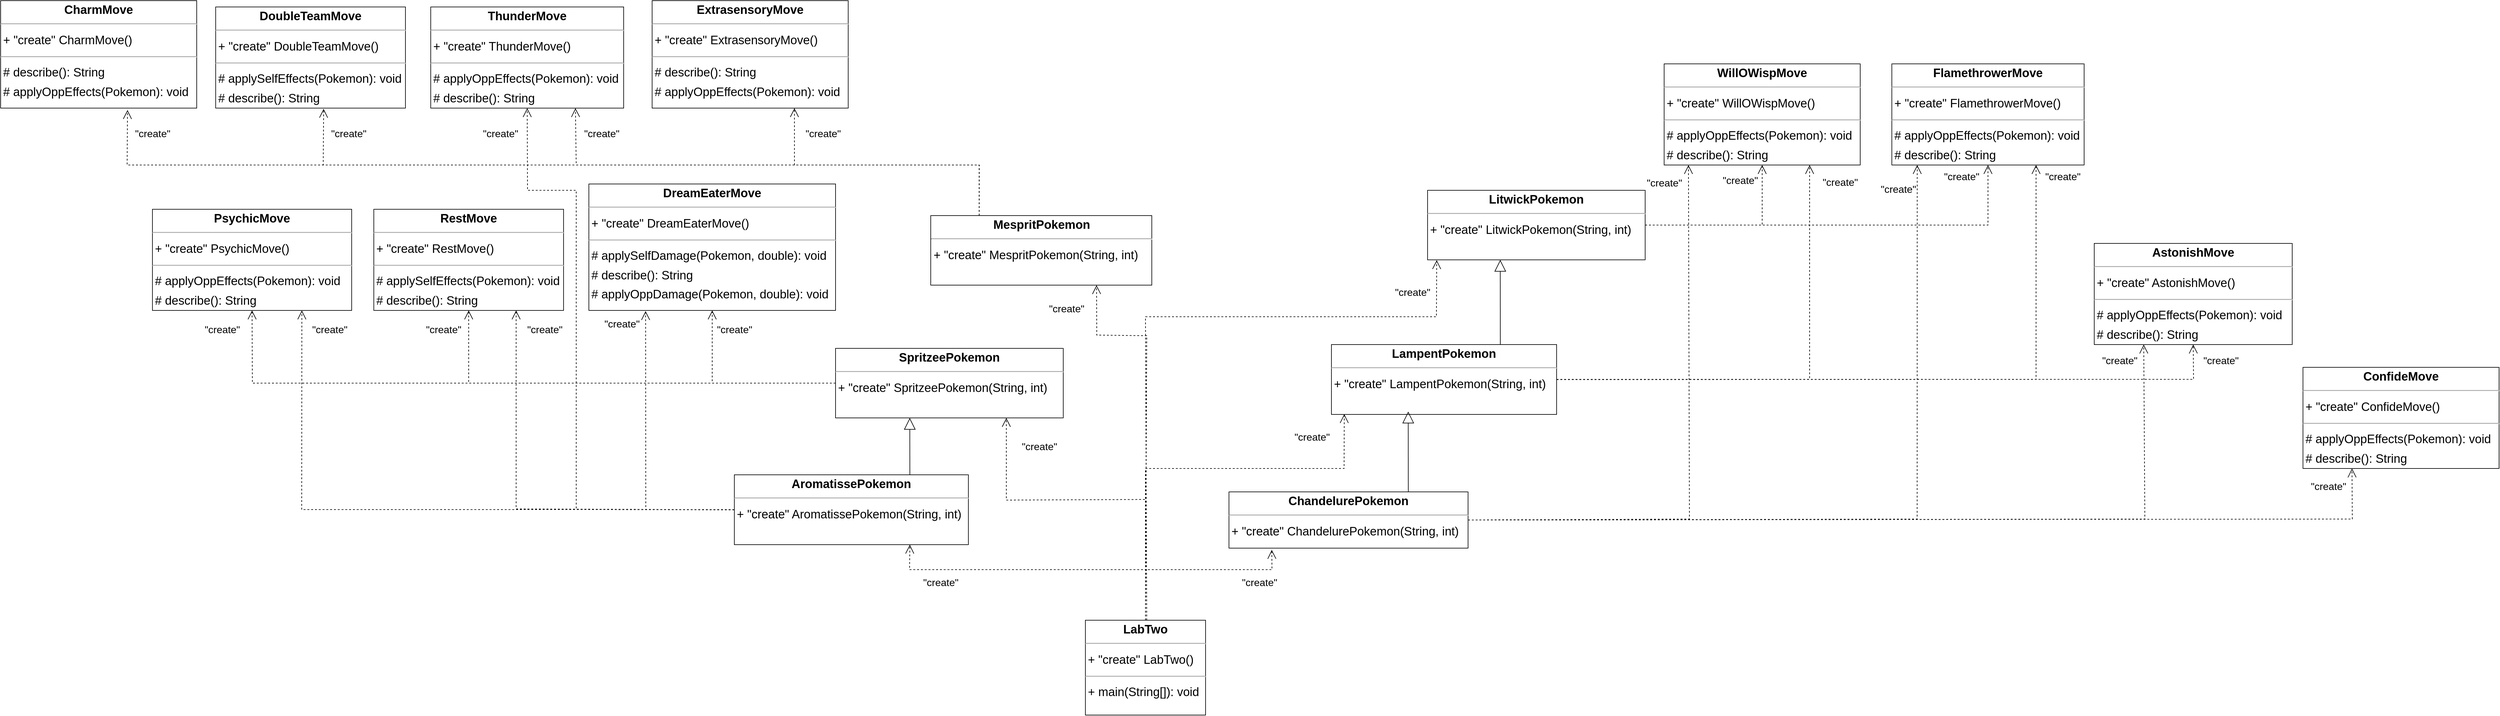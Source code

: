 <mxfile version="20.3.0" type="device"><diagram id="j3qVQxaj4g5ISluWk4S-" name="uml-lab2"><mxGraphModel dx="2049" dy="94" grid="0" gridSize="10" guides="1" tooltips="1" connect="1" arrows="1" fold="1" page="0" pageScale="1" pageWidth="1100" pageHeight="850" background="none" math="0" shadow="0"><root><mxCell id="0"/><mxCell id="1" parent="0"/><mxCell id="node15" value="&lt;p style=&quot;margin: 4px 0px 0px; text-align: center; font-size: 19px;&quot;&gt;&lt;b style=&quot;font-size: 19px;&quot;&gt;AromatissePokemon&lt;/b&gt;&lt;/p&gt;&lt;hr style=&quot;font-size: 19px;&quot;&gt;&lt;p style=&quot;margin: 0px 0px 0px 4px; line-height: 1.6; font-size: 19px;&quot;&gt;+ &quot;create&quot; AromatissePokemon(String, int)&lt;/p&gt;" style="verticalAlign=top;align=left;overflow=fill;fontSize=19;fontFamily=Helvetica;html=1;rounded=0;shadow=0;comic=0;labelBackgroundColor=none;strokeWidth=1;" parent="1" vertex="1"><mxGeometry x="3370" y="3210" width="370" height="110.5" as="geometry"/></mxCell><mxCell id="node3" value="&lt;p style=&quot;margin: 4px 0px 0px; text-align: center; font-size: 19px;&quot;&gt;&lt;b style=&quot;font-size: 19px;&quot;&gt;AstonishMove&lt;/b&gt;&lt;/p&gt;&lt;hr style=&quot;font-size: 19px;&quot;&gt;&lt;p style=&quot;margin: 0px 0px 0px 4px; line-height: 1.6; font-size: 19px;&quot;&gt;+ &quot;create&quot; AstonishMove()&lt;/p&gt;&lt;hr style=&quot;font-size: 19px;&quot;&gt;&lt;p style=&quot;margin: 0px 0px 0px 4px; line-height: 1.6; font-size: 19px;&quot;&gt;# applyOppEffects(Pokemon): void&lt;br style=&quot;font-size: 19px;&quot;&gt;# describe(): String&lt;/p&gt;" style="verticalAlign=top;align=left;overflow=fill;fontSize=19;fontFamily=Helvetica;html=1;rounded=0;shadow=0;comic=0;labelBackgroundColor=none;strokeWidth=1;" parent="1" vertex="1"><mxGeometry x="5520" y="2844" width="313" height="160" as="geometry"/></mxCell><mxCell id="node17" value="&lt;p style=&quot;margin: 4px 0px 0px; text-align: center; font-size: 19px;&quot;&gt;&lt;b style=&quot;font-size: 19px;&quot;&gt;ChandelurePokemon&lt;/b&gt;&lt;/p&gt;&lt;hr style=&quot;font-size: 19px;&quot;&gt;&lt;p style=&quot;margin: 0px 0px 0px 4px; line-height: 1.6; font-size: 19px;&quot;&gt;+ &quot;create&quot; ChandelurePokemon(String, int)&lt;/p&gt;" style="verticalAlign=top;align=left;overflow=fill;fontSize=19;fontFamily=Helvetica;html=1;rounded=0;shadow=0;comic=0;labelBackgroundColor=none;strokeWidth=1;" parent="1" vertex="1"><mxGeometry x="4152" y="3237" width="378" height="89" as="geometry"/></mxCell><mxCell id="node0" value="&lt;p style=&quot;margin: 4px 0px 0px; text-align: center; font-size: 19px;&quot;&gt;&lt;b style=&quot;font-size: 19px;&quot;&gt;CharmMove&lt;/b&gt;&lt;/p&gt;&lt;hr style=&quot;font-size: 19px;&quot;&gt;&lt;p style=&quot;margin: 0px 0px 0px 4px; line-height: 1.6; font-size: 19px;&quot;&gt;+ &quot;create&quot; CharmMove()&lt;/p&gt;&lt;hr style=&quot;font-size: 19px;&quot;&gt;&lt;p style=&quot;margin: 0px 0px 0px 4px; line-height: 1.6; font-size: 19px;&quot;&gt;# describe(): String&lt;br style=&quot;font-size: 19px;&quot;&gt;# applyOppEffects(Pokemon): void&lt;/p&gt;" style="verticalAlign=top;align=left;overflow=fill;fontSize=19;fontFamily=Helvetica;html=1;rounded=0;shadow=0;comic=0;labelBackgroundColor=none;strokeWidth=1;" parent="1" vertex="1"><mxGeometry x="2210" y="2460" width="310" height="170" as="geometry"/></mxCell><mxCell id="node16" value="&lt;p style=&quot;margin: 4px 0px 0px; text-align: center; font-size: 19px;&quot;&gt;&lt;b style=&quot;font-size: 19px;&quot;&gt;ConfideMove&lt;/b&gt;&lt;/p&gt;&lt;hr style=&quot;font-size: 19px;&quot;&gt;&lt;p style=&quot;margin: 0px 0px 0px 4px; line-height: 1.6; font-size: 19px;&quot;&gt;+ &quot;create&quot; ConfideMove()&lt;/p&gt;&lt;hr style=&quot;font-size: 19px;&quot;&gt;&lt;p style=&quot;margin: 0px 0px 0px 4px; line-height: 1.6; font-size: 19px;&quot;&gt;# applyOppEffects(Pokemon): void&lt;br style=&quot;font-size: 19px;&quot;&gt;# describe(): String&lt;/p&gt;" style="verticalAlign=top;align=left;overflow=fill;fontSize=19;fontFamily=Helvetica;html=1;rounded=0;shadow=0;comic=0;labelBackgroundColor=none;strokeWidth=1;" parent="1" vertex="1"><mxGeometry x="5850" y="3040" width="310" height="160" as="geometry"/></mxCell><mxCell id="node13" value="&lt;p style=&quot;margin: 4px 0px 0px; text-align: center; font-size: 19px;&quot;&gt;&lt;b style=&quot;font-size: 19px;&quot;&gt;DoubleTeamMove&lt;/b&gt;&lt;/p&gt;&lt;hr style=&quot;font-size: 19px;&quot;&gt;&lt;p style=&quot;margin: 0px 0px 0px 4px; line-height: 1.6; font-size: 19px;&quot;&gt;+ &quot;create&quot; DoubleTeamMove()&lt;/p&gt;&lt;hr style=&quot;font-size: 19px;&quot;&gt;&lt;p style=&quot;margin: 0px 0px 0px 4px; line-height: 1.6; font-size: 19px;&quot;&gt;# applySelfEffects(Pokemon): void&lt;br style=&quot;font-size: 19px;&quot;&gt;# describe(): String&lt;/p&gt;" style="verticalAlign=top;align=left;overflow=fill;fontSize=19;fontFamily=Helvetica;html=1;rounded=0;shadow=0;comic=0;labelBackgroundColor=none;strokeWidth=1;" parent="1" vertex="1"><mxGeometry x="2550" y="2470" width="300" height="160" as="geometry"/></mxCell><mxCell id="node9" value="&lt;p style=&quot;margin: 4px 0px 0px; text-align: center; font-size: 19px;&quot;&gt;&lt;b style=&quot;font-size: 19px;&quot;&gt;DreamEaterMove&lt;/b&gt;&lt;/p&gt;&lt;hr style=&quot;font-size: 19px;&quot;&gt;&lt;p style=&quot;margin: 0px 0px 0px 4px; line-height: 1.6; font-size: 19px;&quot;&gt;+ &quot;create&quot; DreamEaterMove()&lt;/p&gt;&lt;hr style=&quot;font-size: 19px;&quot;&gt;&lt;p style=&quot;margin: 0px 0px 0px 4px; line-height: 1.6; font-size: 19px;&quot;&gt;# applySelfDamage(Pokemon, double): void&lt;br style=&quot;font-size: 19px;&quot;&gt;# describe(): String&lt;br style=&quot;font-size: 19px;&quot;&gt;# applyOppDamage(Pokemon, double): void&lt;/p&gt;" style="verticalAlign=top;align=left;overflow=fill;fontSize=19;fontFamily=Helvetica;html=1;rounded=0;shadow=0;comic=0;labelBackgroundColor=none;strokeWidth=1;" parent="1" vertex="1"><mxGeometry x="3140" y="2750" width="390" height="200" as="geometry"/></mxCell><mxCell id="node5" value="&lt;p style=&quot;margin: 4px 0px 0px; text-align: center; font-size: 19px;&quot;&gt;&lt;b style=&quot;font-size: 19px;&quot;&gt;ExtrasensoryMove&lt;/b&gt;&lt;/p&gt;&lt;hr style=&quot;font-size: 19px;&quot;&gt;&lt;p style=&quot;margin: 0px 0px 0px 4px; line-height: 1.6; font-size: 19px;&quot;&gt;+ &quot;create&quot; ExtrasensoryMove()&lt;/p&gt;&lt;hr style=&quot;font-size: 19px;&quot;&gt;&lt;p style=&quot;margin: 0px 0px 0px 4px; line-height: 1.6; font-size: 19px;&quot;&gt;# describe(): String&lt;br style=&quot;font-size: 19px;&quot;&gt;# applyOppEffects(Pokemon): void&lt;/p&gt;" style="verticalAlign=top;align=left;overflow=fill;fontSize=19;fontFamily=Helvetica;html=1;rounded=0;shadow=0;comic=0;labelBackgroundColor=none;strokeWidth=1;" parent="1" vertex="1"><mxGeometry x="3240" y="2460" width="310" height="170" as="geometry"/></mxCell><mxCell id="node4" value="&lt;p style=&quot;margin: 4px 0px 0px; text-align: center; font-size: 19px;&quot;&gt;&lt;b style=&quot;font-size: 19px;&quot;&gt;FlamethrowerMove&lt;/b&gt;&lt;/p&gt;&lt;hr style=&quot;font-size: 19px;&quot;&gt;&lt;p style=&quot;margin: 0px 0px 0px 4px; line-height: 1.6; font-size: 19px;&quot;&gt;+ &quot;create&quot; FlamethrowerMove()&lt;/p&gt;&lt;hr style=&quot;font-size: 19px;&quot;&gt;&lt;p style=&quot;margin: 0px 0px 0px 4px; line-height: 1.6; font-size: 19px;&quot;&gt;# applyOppEffects(Pokemon): void&lt;br style=&quot;font-size: 19px;&quot;&gt;# describe(): String&lt;/p&gt;" style="verticalAlign=top;align=left;overflow=fill;fontSize=19;fontFamily=Helvetica;html=1;rounded=0;shadow=0;comic=0;labelBackgroundColor=none;strokeWidth=1;" parent="1" vertex="1"><mxGeometry x="5200" y="2560" width="304" height="160" as="geometry"/></mxCell><mxCell id="node6" value="&lt;p style=&quot;margin: 4px 0px 0px; text-align: center; font-size: 19px;&quot;&gt;&lt;b style=&quot;font-size: 19px;&quot;&gt;LabTwo&lt;/b&gt;&lt;/p&gt;&lt;hr style=&quot;font-size: 19px;&quot;&gt;&lt;p style=&quot;margin: 0px 0px 0px 4px; line-height: 1.6; font-size: 19px;&quot;&gt;+ &quot;create&quot; LabTwo()&lt;/p&gt;&lt;hr style=&quot;font-size: 19px;&quot;&gt;&lt;p style=&quot;margin: 0px 0px 0px 4px; line-height: 1.6; font-size: 19px;&quot;&gt;+ main(String[]): void&lt;/p&gt;" style="verticalAlign=top;align=left;overflow=fill;fontSize=19;fontFamily=Helvetica;html=1;rounded=0;shadow=0;comic=0;labelBackgroundColor=none;strokeWidth=1;" parent="1" vertex="1"><mxGeometry x="3925" y="3440" width="190" height="150" as="geometry"/></mxCell><mxCell id="node7" value="&lt;p style=&quot;margin: 4px 0px 0px; text-align: center; font-size: 19px;&quot;&gt;&lt;b style=&quot;font-size: 19px;&quot;&gt;LampentPokemon&lt;/b&gt;&lt;/p&gt;&lt;hr style=&quot;font-size: 19px;&quot;&gt;&lt;p style=&quot;margin: 0px 0px 0px 4px; line-height: 1.6; font-size: 19px;&quot;&gt;+ &quot;create&quot; LampentPokemon(String, int)&lt;/p&gt;" style="verticalAlign=top;align=left;overflow=fill;fontSize=19;fontFamily=Helvetica;html=1;rounded=0;shadow=0;comic=0;labelBackgroundColor=none;strokeWidth=1;" parent="1" vertex="1"><mxGeometry x="4314" y="3004" width="356" height="110.5" as="geometry"/></mxCell><mxCell id="node1" value="&lt;p style=&quot;margin: 4px 0px 0px; text-align: center; font-size: 19px;&quot;&gt;&lt;b style=&quot;font-size: 19px;&quot;&gt;LitwickPokemon&lt;/b&gt;&lt;/p&gt;&lt;hr style=&quot;font-size: 19px;&quot;&gt;&lt;p style=&quot;margin: 0px 0px 0px 4px; line-height: 1.6; font-size: 19px;&quot;&gt;+ &quot;create&quot; LitwickPokemon(String, int)&lt;/p&gt;" style="verticalAlign=top;align=left;overflow=fill;fontSize=19;fontFamily=Helvetica;html=1;rounded=0;shadow=0;comic=0;labelBackgroundColor=none;strokeWidth=1;" parent="1" vertex="1"><mxGeometry x="4466" y="2760" width="344" height="110" as="geometry"/></mxCell><mxCell id="node12" value="&lt;p style=&quot;margin: 4px 0px 0px; text-align: center; font-size: 19px;&quot;&gt;&lt;b style=&quot;font-size: 19px;&quot;&gt;MespritPokemon&lt;/b&gt;&lt;/p&gt;&lt;hr style=&quot;font-size: 19px;&quot;&gt;&lt;p style=&quot;margin: 0px 0px 0px 4px; line-height: 1.6; font-size: 19px;&quot;&gt;+ &quot;create&quot; MespritPokemon(String, int)&lt;/p&gt;" style="verticalAlign=top;align=left;overflow=fill;fontSize=19;fontFamily=Helvetica;html=1;rounded=0;shadow=0;comic=0;labelBackgroundColor=none;strokeWidth=1;" parent="1" vertex="1"><mxGeometry x="3680.5" y="2800" width="349.5" height="110" as="geometry"/></mxCell><mxCell id="node10" value="&lt;p style=&quot;margin: 4px 0px 0px; text-align: center; font-size: 19px;&quot;&gt;&lt;b style=&quot;font-size: 19px;&quot;&gt;PsychicMove&lt;/b&gt;&lt;/p&gt;&lt;hr style=&quot;font-size: 19px;&quot;&gt;&lt;p style=&quot;margin: 0px 0px 0px 4px; line-height: 1.6; font-size: 19px;&quot;&gt;+ &quot;create&quot; PsychicMove()&lt;/p&gt;&lt;hr style=&quot;font-size: 19px;&quot;&gt;&lt;p style=&quot;margin: 0px 0px 0px 4px; line-height: 1.6; font-size: 19px;&quot;&gt;# applyOppEffects(Pokemon): void&lt;br style=&quot;font-size: 19px;&quot;&gt;# describe(): String&lt;/p&gt;" style="verticalAlign=top;align=left;overflow=fill;fontSize=19;fontFamily=Helvetica;html=1;rounded=0;shadow=0;comic=0;labelBackgroundColor=none;strokeWidth=1;" parent="1" vertex="1"><mxGeometry x="2450" y="2790" width="315" height="160" as="geometry"/></mxCell><mxCell id="node14" value="&lt;p style=&quot;margin: 4px 0px 0px; text-align: center; font-size: 19px;&quot;&gt;&lt;b style=&quot;font-size: 19px;&quot;&gt;RestMove&lt;/b&gt;&lt;/p&gt;&lt;hr style=&quot;font-size: 19px;&quot;&gt;&lt;p style=&quot;margin: 0px 0px 0px 4px; line-height: 1.6; font-size: 19px;&quot;&gt;+ &quot;create&quot; RestMove()&lt;/p&gt;&lt;hr style=&quot;font-size: 19px;&quot;&gt;&lt;p style=&quot;margin: 0px 0px 0px 4px; line-height: 1.6; font-size: 19px;&quot;&gt;# applySelfEffects(Pokemon): void&lt;br style=&quot;font-size: 19px;&quot;&gt;# describe(): String&lt;/p&gt;" style="verticalAlign=top;align=left;overflow=fill;fontSize=19;fontFamily=Helvetica;html=1;rounded=0;shadow=0;comic=0;labelBackgroundColor=none;strokeWidth=1;" parent="1" vertex="1"><mxGeometry x="2800" y="2790" width="300" height="160" as="geometry"/></mxCell><mxCell id="node8" value="&lt;p style=&quot;margin: 4px 0px 0px; text-align: center; font-size: 19px;&quot;&gt;&lt;b style=&quot;font-size: 19px;&quot;&gt;SpritzeePokemon&lt;/b&gt;&lt;/p&gt;&lt;hr style=&quot;font-size: 19px;&quot;&gt;&lt;p style=&quot;margin: 0px 0px 0px 4px; line-height: 1.6; font-size: 19px;&quot;&gt;+ &quot;create&quot; SpritzeePokemon(String, int)&lt;/p&gt;" style="verticalAlign=top;align=left;overflow=fill;fontSize=19;fontFamily=Helvetica;html=1;rounded=0;shadow=0;comic=0;labelBackgroundColor=none;strokeWidth=1;" parent="1" vertex="1"><mxGeometry x="3530" y="3010" width="360" height="110" as="geometry"/></mxCell><mxCell id="node11" value="&lt;p style=&quot;margin: 4px 0px 0px; text-align: center; font-size: 19px;&quot;&gt;&lt;b style=&quot;font-size: 19px;&quot;&gt;ThunderMove&lt;/b&gt;&lt;/p&gt;&lt;hr style=&quot;font-size: 19px;&quot;&gt;&lt;p style=&quot;margin: 0px 0px 0px 4px; line-height: 1.6; font-size: 19px;&quot;&gt;+ &quot;create&quot; ThunderMove()&lt;/p&gt;&lt;hr style=&quot;font-size: 19px;&quot;&gt;&lt;p style=&quot;margin: 0px 0px 0px 4px; line-height: 1.6; font-size: 19px;&quot;&gt;# applyOppEffects(Pokemon): void&lt;br style=&quot;font-size: 19px;&quot;&gt;# describe(): String&lt;/p&gt;" style="verticalAlign=top;align=left;overflow=fill;fontSize=19;fontFamily=Helvetica;html=1;rounded=0;shadow=0;comic=0;labelBackgroundColor=none;strokeWidth=1;" parent="1" vertex="1"><mxGeometry x="2890" y="2470" width="305" height="160" as="geometry"/></mxCell><mxCell id="node2" value="&lt;p style=&quot;margin: 4px 0px 0px; text-align: center; font-size: 19px;&quot;&gt;&lt;b style=&quot;font-size: 19px;&quot;&gt;WillOWispMove&lt;/b&gt;&lt;/p&gt;&lt;hr style=&quot;font-size: 19px;&quot;&gt;&lt;p style=&quot;margin: 0px 0px 0px 4px; line-height: 1.6; font-size: 19px;&quot;&gt;+ &quot;create&quot; WillOWispMove()&lt;/p&gt;&lt;hr style=&quot;font-size: 19px;&quot;&gt;&lt;p style=&quot;margin: 0px 0px 0px 4px; line-height: 1.6; font-size: 19px;&quot;&gt;# applyOppEffects(Pokemon): void&lt;br style=&quot;font-size: 19px;&quot;&gt;# describe(): String&lt;/p&gt;" style="verticalAlign=top;align=left;overflow=fill;fontSize=19;fontFamily=Helvetica;html=1;rounded=0;shadow=0;comic=0;labelBackgroundColor=none;strokeWidth=1;" parent="1" vertex="1"><mxGeometry x="4840" y="2560" width="310" height="160" as="geometry"/></mxCell><mxCell id="6-LL40-l5UmrhYmppItI-8" value="" style="endArrow=block;endSize=16;endFill=0;html=1;rounded=0;fontSize=19;entryX=0.334;entryY=1;entryDx=0;entryDy=0;exitX=0.75;exitY=0;exitDx=0;exitDy=0;entryPerimeter=0;" parent="1" source="node7" target="node1" edge="1"><mxGeometry x="0.102" y="-69" width="160" relative="1" as="geometry"><mxPoint x="4541" y="3000" as="sourcePoint"/><mxPoint x="4615" y="2870" as="targetPoint"/><mxPoint y="1" as="offset"/></mxGeometry></mxCell><mxCell id="6-LL40-l5UmrhYmppItI-9" value="" style="endArrow=block;endSize=16;endFill=0;html=1;rounded=0;fontSize=19;exitX=0.75;exitY=0;exitDx=0;exitDy=0;entryX=0.341;entryY=0.959;entryDx=0;entryDy=0;shadow=0;entryPerimeter=0;" parent="1" source="node17" target="node7" edge="1"><mxGeometry x="-0.057" y="-46" width="160" relative="1" as="geometry"><mxPoint x="4520" y="3188.5" as="sourcePoint"/><mxPoint x="4520" y="3060" as="targetPoint"/><mxPoint as="offset"/></mxGeometry></mxCell><mxCell id="mIKqWKKQAWmBxDIokCe7-1" value="&lt;span style=&quot;font-size: 16px;&quot;&gt;&quot;create&quot;&lt;/span&gt;" style="endArrow=open;endSize=12;dashed=1;html=1;rounded=0;exitX=0.5;exitY=0;exitDx=0;exitDy=0;entryX=0.75;entryY=1;entryDx=0;entryDy=0;" edge="1" parent="1" source="node6" target="node8"><mxGeometry x="0.83" y="-52" width="160" relative="1" as="geometry"><mxPoint x="4070" y="3340" as="sourcePoint"/><mxPoint x="3720" y="3199" as="targetPoint"/><Array as="points"><mxPoint x="4020" y="3249"/><mxPoint x="3800" y="3250"/></Array><mxPoint y="-1" as="offset"/></mxGeometry></mxCell><mxCell id="mIKqWKKQAWmBxDIokCe7-2" value="" style="endArrow=block;endSize=16;endFill=0;html=1;rounded=0;fontSize=19;exitX=0.75;exitY=0;exitDx=0;exitDy=0;entryX=0.326;entryY=1;entryDx=0;entryDy=0;strokeColor=default;entryPerimeter=0;" edge="1" parent="1" source="node15" target="node8"><mxGeometry x="-0.003" y="-45" width="160" relative="1" as="geometry"><mxPoint x="3463" y="3150.0" as="sourcePoint"/><mxPoint x="3460.0" y="3040.0" as="targetPoint"/><mxPoint as="offset"/></mxGeometry></mxCell><mxCell id="mIKqWKKQAWmBxDIokCe7-3" value="&lt;span style=&quot;font-size: 16px;&quot;&gt;&quot;create&quot;&lt;/span&gt;" style="endArrow=open;endSize=12;dashed=1;html=1;rounded=0;entryX=0.75;entryY=1;entryDx=0;entryDy=0;exitX=0.5;exitY=0;exitDx=0;exitDy=0;" edge="1" parent="1" source="node6" target="node15"><mxGeometry x="0.64" y="20" width="160" relative="1" as="geometry"><mxPoint x="3974.5" y="3430" as="sourcePoint"/><mxPoint x="3702.0" y="3030.0" as="targetPoint"/><Array as="points"><mxPoint x="4020" y="3360"/><mxPoint x="3647" y="3360"/></Array><mxPoint as="offset"/></mxGeometry></mxCell><mxCell id="mIKqWKKQAWmBxDIokCe7-4" value="&lt;span style=&quot;font-size: 16px;&quot;&gt;&quot;create&quot;&lt;/span&gt;" style="endArrow=open;endSize=12;dashed=1;html=1;rounded=0;exitX=0.5;exitY=0;exitDx=0;exitDy=0;entryX=0.75;entryY=1;entryDx=0;entryDy=0;" edge="1" parent="1" source="node6" target="node12"><mxGeometry x="0.877" y="48" width="160" relative="1" as="geometry"><mxPoint x="4022.5" y="3360.0" as="sourcePoint"/><mxPoint x="3750" y="2920" as="targetPoint"/><Array as="points"><mxPoint x="4022" y="2990"/><mxPoint x="3943" y="2989"/></Array><mxPoint y="-1" as="offset"/></mxGeometry></mxCell><mxCell id="mIKqWKKQAWmBxDIokCe7-5" value="&lt;span style=&quot;font-size: 16px;&quot;&gt;&quot;create&quot;&lt;/span&gt;" style="endArrow=open;endSize=12;dashed=1;html=1;rounded=0;exitX=0.5;exitY=0;exitDx=0;exitDy=0;entryX=0.042;entryY=1.004;entryDx=0;entryDy=0;entryPerimeter=0;" edge="1" parent="1" target="node1"><mxGeometry x="0.904" y="38" width="160" relative="1" as="geometry"><mxPoint x="4022" y="3440" as="sourcePoint"/><mxPoint x="3900" y="2910" as="targetPoint"/><Array as="points"><mxPoint x="4020" y="2960"/><mxPoint x="4480" y="2960"/></Array><mxPoint y="1" as="offset"/></mxGeometry></mxCell><mxCell id="mIKqWKKQAWmBxDIokCe7-6" value="&lt;span style=&quot;font-size: 16px;&quot;&gt;&quot;create&quot;&lt;/span&gt;" style="endArrow=open;endSize=12;dashed=1;html=1;rounded=0;exitX=0.5;exitY=0;exitDx=0;exitDy=0;entryX=0.057;entryY=0.995;entryDx=0;entryDy=0;entryPerimeter=0;" edge="1" parent="1" source="node6" target="node7"><mxGeometry x="0.572" y="50" width="160" relative="1" as="geometry"><mxPoint x="4032" y="3419.56" as="sourcePoint"/><mxPoint x="4321" y="3120" as="targetPoint"/><Array as="points"><mxPoint x="4020" y="3200"/><mxPoint x="4334" y="3200"/></Array><mxPoint as="offset"/></mxGeometry></mxCell><mxCell id="mIKqWKKQAWmBxDIokCe7-8" value="&lt;span style=&quot;font-size: 16px;&quot;&gt;&quot;create&quot;&lt;/span&gt;" style="endArrow=open;endSize=12;dashed=1;html=1;rounded=0;entryX=0.179;entryY=1.031;entryDx=0;entryDy=0;entryPerimeter=0;" edge="1" parent="1" target="node17"><mxGeometry x="0.671" y="-20" width="160" relative="1" as="geometry"><mxPoint x="4020" y="3440" as="sourcePoint"/><mxPoint x="4112.87" y="3310.5" as="targetPoint"/><Array as="points"><mxPoint x="4020" y="3360"/><mxPoint x="4220" y="3360"/></Array><mxPoint as="offset"/></mxGeometry></mxCell><mxCell id="mIKqWKKQAWmBxDIokCe7-9" value="&lt;span style=&quot;font-size: 16px;&quot;&gt;&quot;create&quot;&lt;/span&gt;" style="endArrow=open;endSize=12;dashed=1;html=1;rounded=0;entryX=0.75;entryY=1;entryDx=0;entryDy=0;exitX=0.5;exitY=0;exitDx=0;exitDy=0;" edge="1" parent="1" target="node11"><mxGeometry x="0.899" y="-41" width="160" relative="1" as="geometry"><mxPoint x="3757.13" y="2800" as="sourcePoint"/><mxPoint x="3340.005" y="2680.5" as="targetPoint"/><Array as="points"><mxPoint x="3757.13" y="2720"/><mxPoint x="3120" y="2720"/></Array><mxPoint as="offset"/></mxGeometry></mxCell><mxCell id="mIKqWKKQAWmBxDIokCe7-10" value="&lt;span style=&quot;font-size: 16px;&quot;&gt;&quot;create&quot;&lt;/span&gt;" style="endArrow=open;endSize=12;dashed=1;html=1;rounded=0;entryX=0.75;entryY=1;entryDx=0;entryDy=0;" edge="1" parent="1"><mxGeometry x="0.827" y="-45" width="160" relative="1" as="geometry"><mxPoint x="3757" y="2800" as="sourcePoint"/><mxPoint x="3465" y="2630" as="targetPoint"/><Array as="points"><mxPoint x="3757.13" y="2720"/><mxPoint x="3465" y="2720"/></Array><mxPoint as="offset"/></mxGeometry></mxCell><mxCell id="mIKqWKKQAWmBxDIokCe7-11" value="&lt;span style=&quot;font-size: 16px;&quot;&gt;&quot;create&quot;&lt;/span&gt;" style="endArrow=open;endSize=12;dashed=1;html=1;rounded=0;exitX=0.5;exitY=0;exitDx=0;exitDy=0;entryX=0.569;entryY=1.007;entryDx=0;entryDy=0;entryPerimeter=0;" edge="1" parent="1" target="node13"><mxGeometry x="0.936" y="-40" width="160" relative="1" as="geometry"><mxPoint x="3757" y="2800" as="sourcePoint"/><mxPoint x="3027" y="2630" as="targetPoint"/><Array as="points"><mxPoint x="3757" y="2720"/><mxPoint x="2720" y="2720"/></Array><mxPoint as="offset"/></mxGeometry></mxCell><mxCell id="mIKqWKKQAWmBxDIokCe7-12" value="&lt;span style=&quot;font-size: 16px;&quot;&gt;&quot;create&quot;&lt;/span&gt;" style="endArrow=open;endSize=12;dashed=1;html=1;rounded=0;exitX=0.5;exitY=0;exitDx=0;exitDy=0;entryX=0.647;entryY=1.018;entryDx=0;entryDy=0;entryPerimeter=0;" edge="1" parent="1" target="node0"><mxGeometry x="0.952" y="-40" width="160" relative="1" as="geometry"><mxPoint x="3757" y="2800" as="sourcePoint"/><mxPoint x="2590" y="2631.12" as="targetPoint"/><Array as="points"><mxPoint x="3757" y="2720"/><mxPoint x="2410" y="2720"/></Array><mxPoint as="offset"/></mxGeometry></mxCell><mxCell id="mIKqWKKQAWmBxDIokCe7-14" value="&quot;create&quot;" style="endArrow=open;endSize=12;dashed=1;html=1;rounded=0;shadow=0;strokeColor=default;fontSize=16;exitX=0;exitY=0.5;exitDx=0;exitDy=0;entryX=0.5;entryY=1;entryDx=0;entryDy=0;" edge="1" parent="1" source="node8" target="node9"><mxGeometry x="0.806" y="-35" width="160" relative="1" as="geometry"><mxPoint x="3240" y="3064.23" as="sourcePoint"/><mxPoint x="3290" y="3070" as="targetPoint"/><Array as="points"><mxPoint x="3335" y="3065"/></Array><mxPoint as="offset"/></mxGeometry></mxCell><mxCell id="mIKqWKKQAWmBxDIokCe7-15" value="&quot;create&quot;" style="endArrow=open;endSize=12;dashed=1;html=1;rounded=0;shadow=0;strokeColor=default;fontSize=16;exitX=0;exitY=0.5;exitDx=0;exitDy=0;entryX=0.5;entryY=1;entryDx=0;entryDy=0;" edge="1" parent="1" source="node8" target="node14"><mxGeometry x="0.914" y="40" width="160" relative="1" as="geometry"><mxPoint x="3530" y="3065" as="sourcePoint"/><mxPoint x="3335" y="2950" as="targetPoint"/><Array as="points"><mxPoint x="2950" y="3065"/></Array><mxPoint as="offset"/></mxGeometry></mxCell><mxCell id="mIKqWKKQAWmBxDIokCe7-16" value="&quot;create&quot;" style="endArrow=open;endSize=12;dashed=1;html=1;rounded=0;shadow=0;strokeColor=default;fontSize=16;exitX=0;exitY=0.5;exitDx=0;exitDy=0;entryX=0.5;entryY=1;entryDx=0;entryDy=0;" edge="1" parent="1" source="node8" target="node10"><mxGeometry x="0.943" y="48" width="160" relative="1" as="geometry"><mxPoint x="3480" y="3065" as="sourcePoint"/><mxPoint x="2900" y="2950" as="targetPoint"/><Array as="points"><mxPoint x="2608" y="3065"/></Array><mxPoint as="offset"/></mxGeometry></mxCell><mxCell id="mIKqWKKQAWmBxDIokCe7-17" value="&quot;create&quot;" style="endArrow=open;endSize=12;dashed=1;html=1;rounded=0;shadow=0;strokeColor=default;fontSize=16;exitX=0;exitY=0.5;exitDx=0;exitDy=0;entryX=0.23;entryY=1.005;entryDx=0;entryDy=0;entryPerimeter=0;" edge="1" parent="1" source="node15" target="node9"><mxGeometry x="0.911" y="38" width="160" relative="1" as="geometry"><mxPoint x="3355" y="3265" as="sourcePoint"/><mxPoint x="3160" y="3150" as="targetPoint"/><Array as="points"><mxPoint x="3230" y="3265"/></Array><mxPoint as="offset"/></mxGeometry></mxCell><mxCell id="mIKqWKKQAWmBxDIokCe7-18" value="&quot;create&quot;" style="endArrow=open;endSize=12;dashed=1;html=1;rounded=0;shadow=0;strokeColor=default;fontSize=16;entryX=0.75;entryY=1;entryDx=0;entryDy=0;exitX=0;exitY=0.5;exitDx=0;exitDy=0;" edge="1" parent="1" source="node15" target="node14"><mxGeometry x="0.909" y="-45" width="160" relative="1" as="geometry"><mxPoint x="3340" y="3264" as="sourcePoint"/><mxPoint x="3160.0" y="2950" as="targetPoint"/><Array as="points"><mxPoint x="3025" y="3264"/></Array><mxPoint as="offset"/></mxGeometry></mxCell><mxCell id="mIKqWKKQAWmBxDIokCe7-19" value="&quot;create&quot;" style="endArrow=open;endSize=12;dashed=1;html=1;rounded=0;shadow=0;strokeColor=default;fontSize=16;entryX=0.75;entryY=1;entryDx=0;entryDy=0;" edge="1" parent="1" target="node10"><mxGeometry x="0.94" y="-44" width="160" relative="1" as="geometry"><mxPoint x="3370" y="3265" as="sourcePoint"/><mxPoint x="2960" y="2950" as="targetPoint"/><Array as="points"><mxPoint x="2686" y="3265"/></Array><mxPoint as="offset"/></mxGeometry></mxCell><mxCell id="mIKqWKKQAWmBxDIokCe7-20" value="&quot;create&quot;" style="endArrow=open;endSize=12;dashed=1;html=1;rounded=0;shadow=0;strokeColor=default;fontSize=16;exitX=0;exitY=0.5;exitDx=0;exitDy=0;entryX=0.5;entryY=1;entryDx=0;entryDy=0;" edge="1" parent="1" source="node15" target="node11"><mxGeometry x="0.917" y="43" width="160" relative="1" as="geometry"><mxPoint x="3020" y="3360" as="sourcePoint"/><mxPoint x="3180" y="3360" as="targetPoint"/><Array as="points"><mxPoint x="3120" y="3265"/><mxPoint x="3120" y="2760"/><mxPoint x="3043" y="2760"/></Array><mxPoint as="offset"/></mxGeometry></mxCell><mxCell id="mIKqWKKQAWmBxDIokCe7-22" value="&quot;create&quot;" style="endArrow=open;endSize=12;dashed=1;html=1;rounded=0;shadow=0;strokeColor=default;fontSize=16;exitX=1;exitY=0.5;exitDx=0;exitDy=0;entryX=0.5;entryY=1;entryDx=0;entryDy=0;" edge="1" parent="1" source="node1" target="node2"><mxGeometry x="0.827" y="35" width="160" relative="1" as="geometry"><mxPoint x="4750" y="2814.7" as="sourcePoint"/><mxPoint x="4910" y="2814.7" as="targetPoint"/><Array as="points"><mxPoint x="4995" y="2815"/></Array><mxPoint as="offset"/></mxGeometry></mxCell><mxCell id="mIKqWKKQAWmBxDIokCe7-23" value="&quot;create&quot;" style="endArrow=open;endSize=12;dashed=1;html=1;rounded=0;shadow=0;strokeColor=default;fontSize=16;exitX=1;exitY=0.5;exitDx=0;exitDy=0;entryX=0.5;entryY=1;entryDx=0;entryDy=0;" edge="1" parent="1" source="node1" target="node4"><mxGeometry x="0.943" y="42" width="160" relative="1" as="geometry"><mxPoint x="4880" y="2815" as="sourcePoint"/><mxPoint x="5131.5" y="2720" as="targetPoint"/><Array as="points"><mxPoint x="5352" y="2815"/></Array><mxPoint as="offset"/></mxGeometry></mxCell><mxCell id="mIKqWKKQAWmBxDIokCe7-24" value="&quot;create&quot;" style="endArrow=open;endSize=12;dashed=1;html=1;rounded=0;shadow=0;strokeColor=default;fontSize=16;exitX=1;exitY=0.5;exitDx=0;exitDy=0;" edge="1" parent="1" source="node7"><mxGeometry x="0.926" y="-48" width="160" relative="1" as="geometry"><mxPoint x="4630" y="3065" as="sourcePoint"/><mxPoint x="5070" y="2720" as="targetPoint"/><Array as="points"><mxPoint x="5070" y="3059"/></Array><mxPoint y="-1" as="offset"/></mxGeometry></mxCell><mxCell id="mIKqWKKQAWmBxDIokCe7-25" value="&quot;create&quot;" style="endArrow=open;endSize=12;dashed=1;html=1;rounded=0;shadow=0;strokeColor=default;fontSize=16;entryX=0.75;entryY=1;entryDx=0;entryDy=0;exitX=1;exitY=0.5;exitDx=0;exitDy=0;" edge="1" parent="1" source="node7" target="node4"><mxGeometry x="0.965" y="-42" width="160" relative="1" as="geometry"><mxPoint x="4637" y="3059" as="sourcePoint"/><mxPoint x="5150" y="2720" as="targetPoint"/><Array as="points"><mxPoint x="5428" y="3059"/></Array><mxPoint y="-1" as="offset"/></mxGeometry></mxCell><mxCell id="mIKqWKKQAWmBxDIokCe7-27" value="&quot;create&quot;" style="endArrow=open;endSize=12;dashed=1;html=1;rounded=0;shadow=0;strokeColor=default;fontSize=16;entryX=0.5;entryY=1;entryDx=0;entryDy=0;exitX=1;exitY=0.5;exitDx=0;exitDy=0;" edge="1" parent="1" source="node7" target="node3"><mxGeometry x="0.953" y="-43" width="160" relative="1" as="geometry"><mxPoint x="4630" y="3090" as="sourcePoint"/><mxPoint x="5468.5" y="2750" as="targetPoint"/><Array as="points"><mxPoint x="5677" y="3059"/></Array><mxPoint as="offset"/></mxGeometry></mxCell><mxCell id="mIKqWKKQAWmBxDIokCe7-28" value="&quot;create&quot;" style="endArrow=open;endSize=12;dashed=1;html=1;rounded=0;shadow=0;strokeColor=default;fontSize=16;exitX=1;exitY=0.5;exitDx=0;exitDy=0;entryX=0.124;entryY=1;entryDx=0;entryDy=0;entryPerimeter=0;" edge="1" parent="1" source="node17" target="node2"><mxGeometry x="0.939" y="39" width="160" relative="1" as="geometry"><mxPoint x="4490.0" y="3279.25" as="sourcePoint"/><mxPoint x="4953" y="2940" as="targetPoint"/><Array as="points"><mxPoint x="4880" y="3280"/></Array><mxPoint as="offset"/></mxGeometry></mxCell><mxCell id="mIKqWKKQAWmBxDIokCe7-29" value="&quot;create&quot;" style="endArrow=open;endSize=12;dashed=1;html=1;rounded=0;shadow=0;strokeColor=default;fontSize=16;entryX=0.132;entryY=1;entryDx=0;entryDy=0;entryPerimeter=0;exitX=1;exitY=0.5;exitDx=0;exitDy=0;" edge="1" parent="1" source="node17" target="node4"><mxGeometry x="0.94" y="30" width="160" relative="1" as="geometry"><mxPoint x="4500" y="3280.5" as="sourcePoint"/><mxPoint x="5161.44" y="2720" as="targetPoint"/><Array as="points"><mxPoint x="5240" y="3280"/></Array><mxPoint as="offset"/></mxGeometry></mxCell><mxCell id="mIKqWKKQAWmBxDIokCe7-30" value="&quot;create&quot;" style="endArrow=open;endSize=12;dashed=1;html=1;rounded=0;shadow=0;strokeColor=default;fontSize=16;entryX=0.25;entryY=1;entryDx=0;entryDy=0;exitX=1;exitY=0.5;exitDx=0;exitDy=0;" edge="1" parent="1" source="node17" target="node3"><mxGeometry x="0.963" y="38" width="160" relative="1" as="geometry"><mxPoint x="4490" y="3280" as="sourcePoint"/><mxPoint x="5403.128" y="2720" as="targetPoint"/><Array as="points"><mxPoint x="5600" y="3280"/></Array><mxPoint as="offset"/></mxGeometry></mxCell><mxCell id="mIKqWKKQAWmBxDIokCe7-31" value="&quot;create&quot;" style="endArrow=open;endSize=12;dashed=1;html=1;rounded=0;shadow=0;strokeColor=default;fontSize=16;entryX=0.25;entryY=1;entryDx=0;entryDy=0;exitX=1;exitY=0.5;exitDx=0;exitDy=0;" edge="1" parent="1" source="node17" target="node16"><mxGeometry x="0.963" y="38" width="160" relative="1" as="geometry"><mxPoint x="4609.5" y="3281.5" as="sourcePoint"/><mxPoint x="5740.75" y="3004" as="targetPoint"/><Array as="points"><mxPoint x="5928" y="3280"/></Array><mxPoint as="offset"/></mxGeometry></mxCell></root></mxGraphModel></diagram></mxfile>